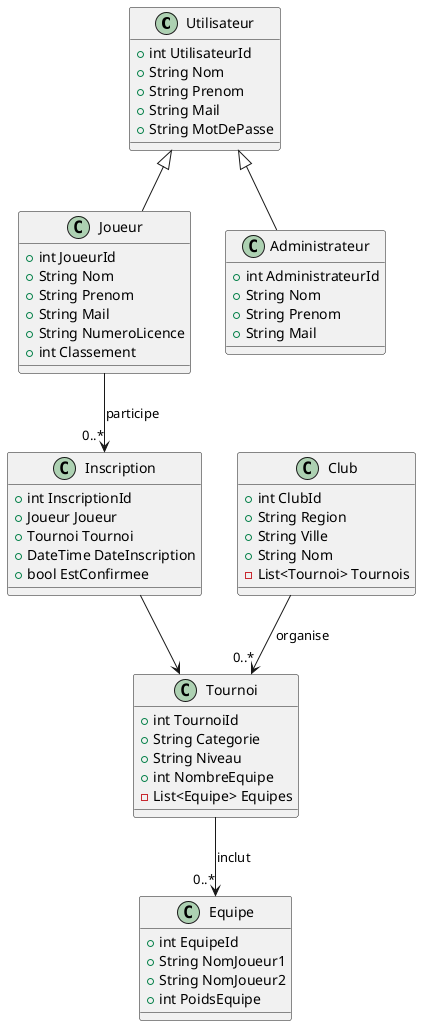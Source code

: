 @startuml

class Utilisateur {
    +int UtilisateurId
    +String Nom
    +String Prenom
    +String Mail
    +String MotDePasse
}

class Joueur {
    +int JoueurId
    +String Nom
    +String Prenom
    +String Mail
    +String NumeroLicence
    +int Classement
}

class Administrateur {
    +int AdministrateurId
    +String Nom
    +String Prenom
    +String Mail
}

class Club {
    +int ClubId
    +String Region
    +String Ville
    +String Nom
    -List<Tournoi> Tournois
}

class Equipe {
    +int EquipeId
    +String NomJoueur1
    +String NomJoueur2
    +int PoidsEquipe
}

class Tournoi {
    +int TournoiId
    +String Categorie
    +String Niveau
    +int NombreEquipe
    -List<Equipe> Equipes
}

class Inscription {
    +int InscriptionId
    +Joueur Joueur
    +Tournoi Tournoi
    +DateTime DateInscription
    +bool EstConfirmee
}

Utilisateur <|-- Joueur
Utilisateur <|-- Administrateur
Club --> "0..*" Tournoi : organise
Tournoi --> "0..*" Equipe : inclut
Joueur --> "0..*" Inscription : participe
Inscription --> Tournoi

@enduml
